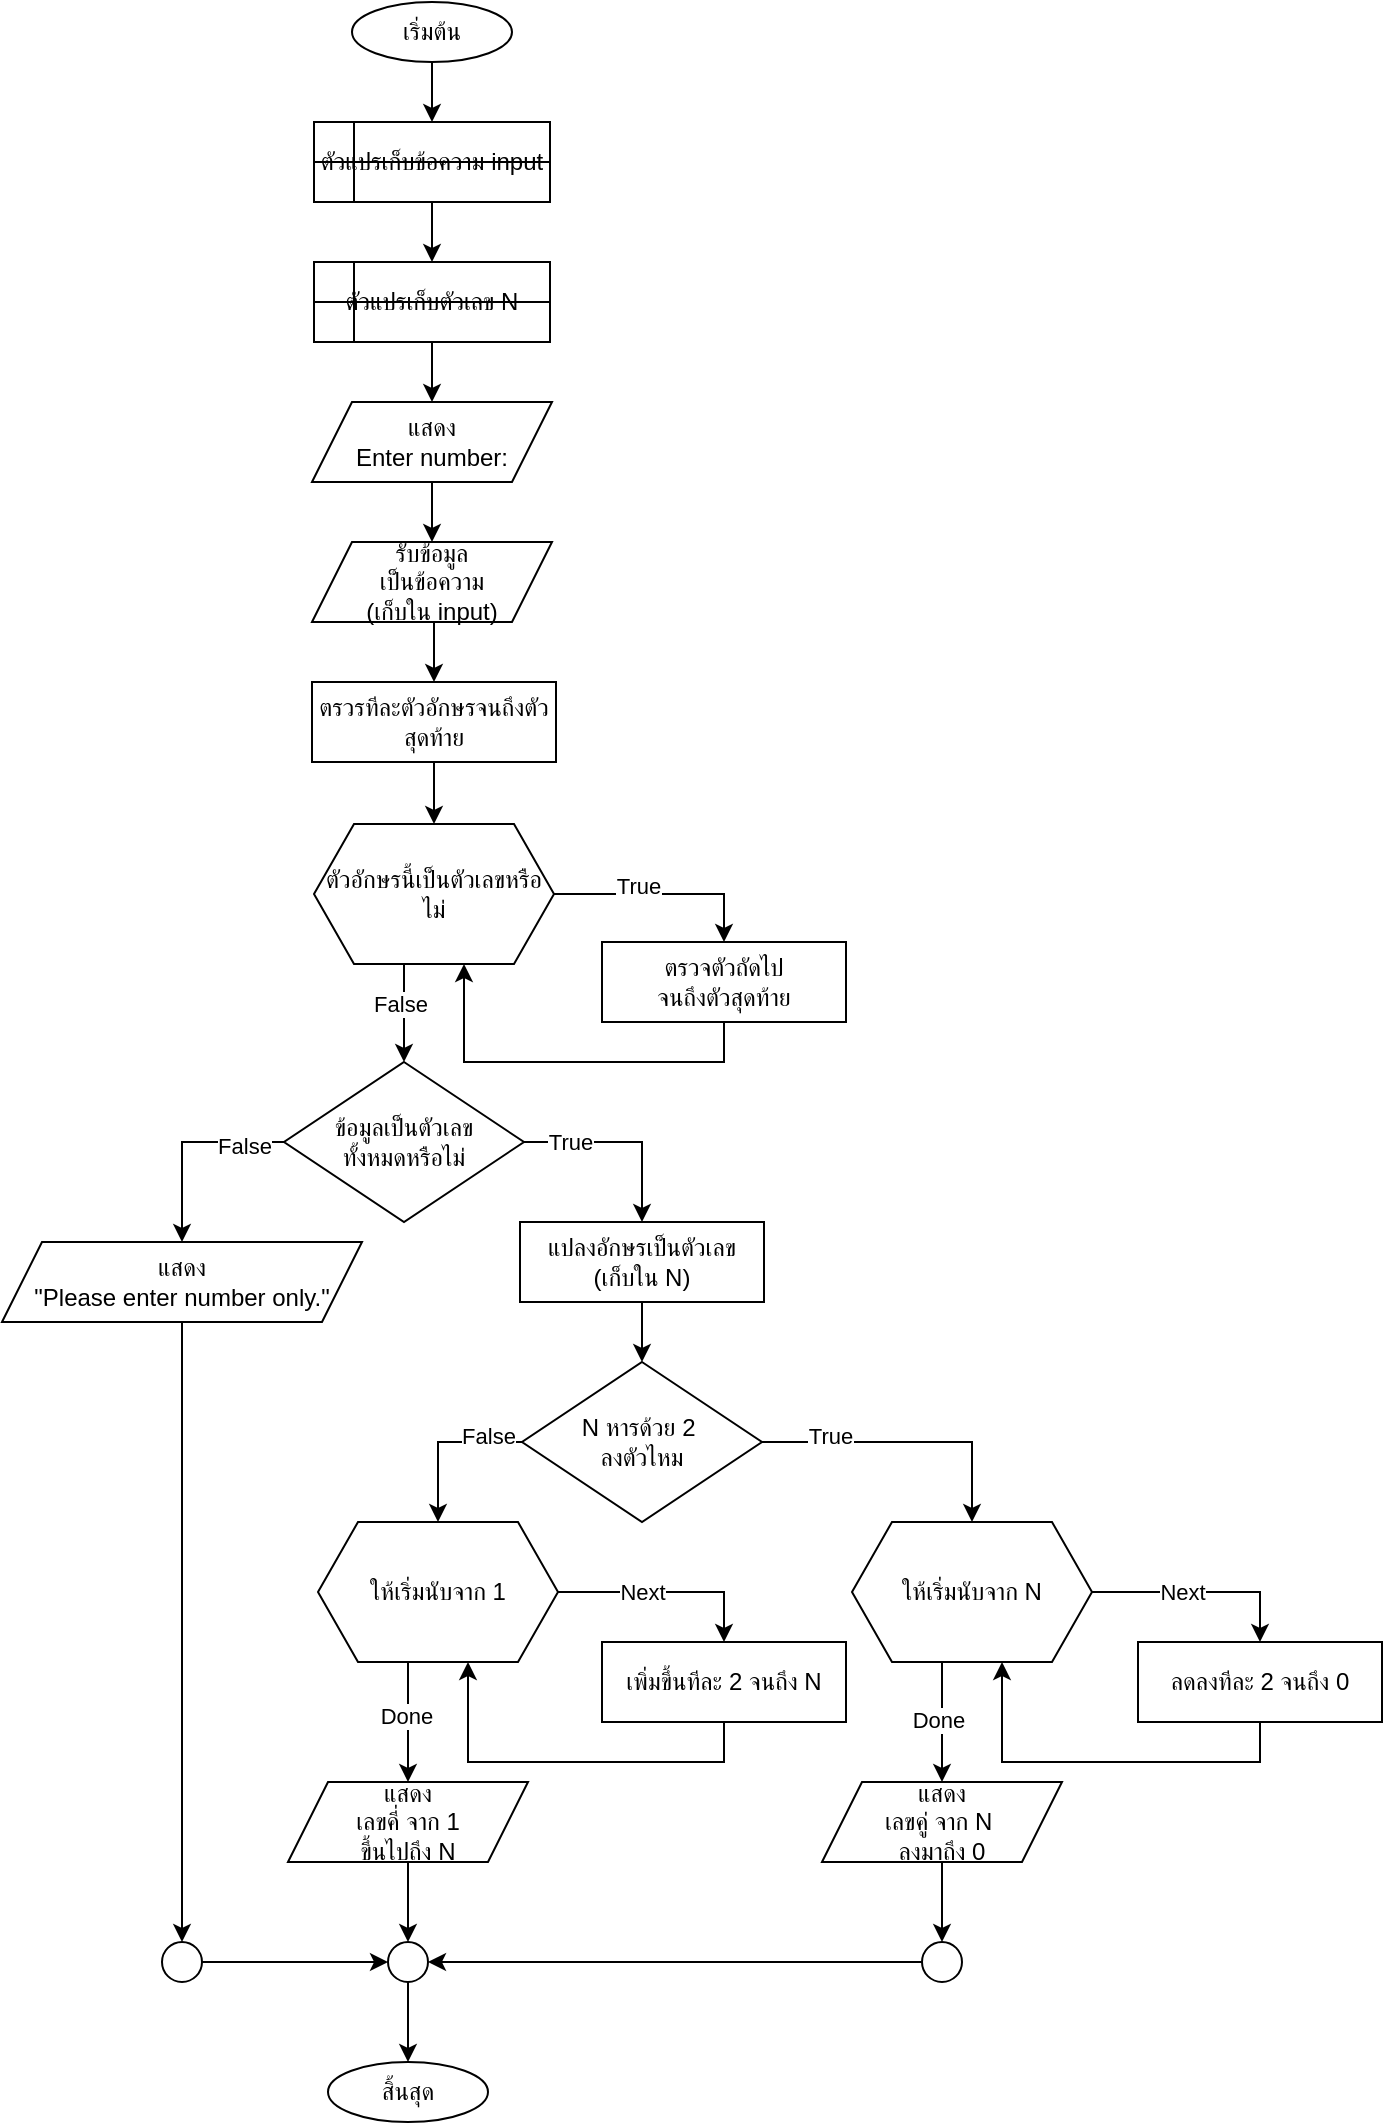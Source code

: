 <mxfile version="28.0.9">
  <diagram name="หน้า-1" id="KGD6qzJ3cK8H4dtYkZQe">
    <mxGraphModel dx="1810" dy="926" grid="1" gridSize="10" guides="1" tooltips="1" connect="1" arrows="1" fold="1" page="1" pageScale="1" pageWidth="1654" pageHeight="2336" math="0" shadow="0">
      <root>
        <mxCell id="0" />
        <mxCell id="1" parent="0" />
        <mxCell id="HFrTMthz7Jt6YIfU-x2g-32" value="" style="edgeStyle=orthogonalEdgeStyle;rounded=0;orthogonalLoop=1;jettySize=auto;html=1;" parent="1" source="HFrTMthz7Jt6YIfU-x2g-1" target="HFrTMthz7Jt6YIfU-x2g-6" edge="1">
          <mxGeometry relative="1" as="geometry" />
        </mxCell>
        <mxCell id="HFrTMthz7Jt6YIfU-x2g-1" value="เริ่มต้น" style="ellipse;whiteSpace=wrap;html=1;" parent="1" vertex="1">
          <mxGeometry x="195" y="10" width="80" height="30" as="geometry" />
        </mxCell>
        <mxCell id="HFrTMthz7Jt6YIfU-x2g-2" value="สิ้นสุด" style="ellipse;whiteSpace=wrap;html=1;" parent="1" vertex="1">
          <mxGeometry x="183" y="1040" width="80" height="30" as="geometry" />
        </mxCell>
        <mxCell id="HFrTMthz7Jt6YIfU-x2g-33" value="" style="edgeStyle=orthogonalEdgeStyle;rounded=0;orthogonalLoop=1;jettySize=auto;html=1;" parent="1" source="HFrTMthz7Jt6YIfU-x2g-6" target="HFrTMthz7Jt6YIfU-x2g-8" edge="1">
          <mxGeometry relative="1" as="geometry" />
        </mxCell>
        <mxCell id="HFrTMthz7Jt6YIfU-x2g-6" value="ตัวแปรเก็บข้อความ input" style="shape=internalStorage;whiteSpace=wrap;html=1;backgroundOutline=1;" parent="1" vertex="1">
          <mxGeometry x="176" y="70" width="118" height="40" as="geometry" />
        </mxCell>
        <mxCell id="HFrTMthz7Jt6YIfU-x2g-34" value="" style="edgeStyle=orthogonalEdgeStyle;rounded=0;orthogonalLoop=1;jettySize=auto;html=1;" parent="1" source="HFrTMthz7Jt6YIfU-x2g-8" target="HFrTMthz7Jt6YIfU-x2g-9" edge="1">
          <mxGeometry relative="1" as="geometry" />
        </mxCell>
        <mxCell id="HFrTMthz7Jt6YIfU-x2g-8" value="ตัวแปรเก็บตัวเลข N" style="shape=internalStorage;whiteSpace=wrap;html=1;backgroundOutline=1;" parent="1" vertex="1">
          <mxGeometry x="176" y="140" width="118" height="40" as="geometry" />
        </mxCell>
        <mxCell id="HFrTMthz7Jt6YIfU-x2g-35" value="" style="edgeStyle=orthogonalEdgeStyle;rounded=0;orthogonalLoop=1;jettySize=auto;html=1;" parent="1" source="HFrTMthz7Jt6YIfU-x2g-9" target="HFrTMthz7Jt6YIfU-x2g-10" edge="1">
          <mxGeometry relative="1" as="geometry" />
        </mxCell>
        <mxCell id="HFrTMthz7Jt6YIfU-x2g-9" value="แสดง&lt;div&gt;Enter number:&lt;/div&gt;" style="shape=parallelogram;perimeter=parallelogramPerimeter;whiteSpace=wrap;html=1;fixedSize=1;" parent="1" vertex="1">
          <mxGeometry x="175" y="210" width="120" height="40" as="geometry" />
        </mxCell>
        <mxCell id="cBldyynDTgbquyn_7xmE-29" style="edgeStyle=orthogonalEdgeStyle;rounded=0;orthogonalLoop=1;jettySize=auto;html=1;exitX=0.5;exitY=1;exitDx=0;exitDy=0;entryX=0.5;entryY=0;entryDx=0;entryDy=0;" parent="1" source="HFrTMthz7Jt6YIfU-x2g-10" target="HFrTMthz7Jt6YIfU-x2g-11" edge="1">
          <mxGeometry relative="1" as="geometry" />
        </mxCell>
        <mxCell id="HFrTMthz7Jt6YIfU-x2g-10" value="รับข้อมูล&lt;div&gt;เป็นข้อความ&lt;/div&gt;&lt;div&gt;(เก็บใน input)&lt;/div&gt;" style="shape=parallelogram;perimeter=parallelogramPerimeter;whiteSpace=wrap;html=1;fixedSize=1;" parent="1" vertex="1">
          <mxGeometry x="175" y="280" width="120" height="40" as="geometry" />
        </mxCell>
        <mxCell id="8d2ErFuVDr-0t92YXGYk-12" value="" style="edgeStyle=orthogonalEdgeStyle;rounded=0;orthogonalLoop=1;jettySize=auto;html=1;" parent="1" source="HFrTMthz7Jt6YIfU-x2g-11" target="HFrTMthz7Jt6YIfU-x2g-18" edge="1">
          <mxGeometry relative="1" as="geometry" />
        </mxCell>
        <mxCell id="HFrTMthz7Jt6YIfU-x2g-11" value="ตรวรทีละตัวอักษรจนถึงตัวสุดท้าย" style="rounded=0;whiteSpace=wrap;html=1;" parent="1" vertex="1">
          <mxGeometry x="175" y="350" width="122" height="40" as="geometry" />
        </mxCell>
        <mxCell id="HFrTMthz7Jt6YIfU-x2g-30" style="edgeStyle=orthogonalEdgeStyle;rounded=0;orthogonalLoop=1;jettySize=auto;html=1;exitX=1;exitY=0.5;exitDx=0;exitDy=0;entryX=0.5;entryY=0;entryDx=0;entryDy=0;" parent="1" source="HFrTMthz7Jt6YIfU-x2g-13" target="HFrTMthz7Jt6YIfU-x2g-23" edge="1">
          <mxGeometry relative="1" as="geometry" />
        </mxCell>
        <mxCell id="HFrTMthz7Jt6YIfU-x2g-39" value="True" style="edgeLabel;html=1;align=center;verticalAlign=middle;resizable=0;points=[];" parent="HFrTMthz7Jt6YIfU-x2g-30" vertex="1" connectable="0">
          <mxGeometry x="-0.719" y="1" relative="1" as="geometry">
            <mxPoint x="9" y="1" as="offset" />
          </mxGeometry>
        </mxCell>
        <mxCell id="cBldyynDTgbquyn_7xmE-8" style="edgeStyle=orthogonalEdgeStyle;rounded=0;orthogonalLoop=1;jettySize=auto;html=1;exitX=0;exitY=0.5;exitDx=0;exitDy=0;entryX=0.5;entryY=0;entryDx=0;entryDy=0;" parent="1" source="HFrTMthz7Jt6YIfU-x2g-13" target="cBldyynDTgbquyn_7xmE-1" edge="1">
          <mxGeometry relative="1" as="geometry" />
        </mxCell>
        <mxCell id="cBldyynDTgbquyn_7xmE-9" value="False" style="edgeLabel;html=1;align=center;verticalAlign=middle;resizable=0;points=[];" parent="cBldyynDTgbquyn_7xmE-8" vertex="1" connectable="0">
          <mxGeometry x="-0.594" y="2" relative="1" as="geometry">
            <mxPoint as="offset" />
          </mxGeometry>
        </mxCell>
        <mxCell id="HFrTMthz7Jt6YIfU-x2g-13" value="ข้อมูลเป็นตัวเลข&lt;div&gt;ทั้งหมดหรือไม่&lt;/div&gt;" style="rhombus;whiteSpace=wrap;html=1;" parent="1" vertex="1">
          <mxGeometry x="161" y="540" width="120" height="80" as="geometry" />
        </mxCell>
        <mxCell id="8d2ErFuVDr-0t92YXGYk-1" value="" style="edgeStyle=orthogonalEdgeStyle;rounded=0;orthogonalLoop=1;jettySize=auto;html=1;entryX=0.5;entryY=0;entryDx=0;entryDy=0;" parent="1" source="HFrTMthz7Jt6YIfU-x2g-18" target="HFrTMthz7Jt6YIfU-x2g-21" edge="1">
          <mxGeometry relative="1" as="geometry" />
        </mxCell>
        <mxCell id="8d2ErFuVDr-0t92YXGYk-3" value="True" style="edgeLabel;html=1;align=center;verticalAlign=middle;resizable=0;points=[];" parent="8d2ErFuVDr-0t92YXGYk-1" vertex="1" connectable="0">
          <mxGeometry x="-0.225" y="4" relative="1" as="geometry">
            <mxPoint as="offset" />
          </mxGeometry>
        </mxCell>
        <mxCell id="8d2ErFuVDr-0t92YXGYk-26" style="edgeStyle=orthogonalEdgeStyle;rounded=0;orthogonalLoop=1;jettySize=auto;html=1;exitX=0.375;exitY=1;exitDx=0;exitDy=0;entryX=0.5;entryY=0;entryDx=0;entryDy=0;" parent="1" source="HFrTMthz7Jt6YIfU-x2g-18" target="HFrTMthz7Jt6YIfU-x2g-13" edge="1">
          <mxGeometry relative="1" as="geometry" />
        </mxCell>
        <mxCell id="8d2ErFuVDr-0t92YXGYk-27" value="False" style="edgeLabel;html=1;align=center;verticalAlign=middle;resizable=0;points=[];" parent="8d2ErFuVDr-0t92YXGYk-26" vertex="1" connectable="0">
          <mxGeometry x="-0.207" y="-2" relative="1" as="geometry">
            <mxPoint as="offset" />
          </mxGeometry>
        </mxCell>
        <mxCell id="HFrTMthz7Jt6YIfU-x2g-18" value="ตัวอักษรนี้เป็นตัวเลขหรือไม่" style="shape=hexagon;perimeter=hexagonPerimeter2;whiteSpace=wrap;html=1;fixedSize=1;" parent="1" vertex="1">
          <mxGeometry x="176" y="421" width="120" height="70" as="geometry" />
        </mxCell>
        <mxCell id="4uIMqBJFc1xASnDzblz7-1" style="edgeStyle=orthogonalEdgeStyle;rounded=0;orthogonalLoop=1;jettySize=auto;html=1;exitX=0.5;exitY=1;exitDx=0;exitDy=0;entryX=0.625;entryY=1;entryDx=0;entryDy=0;" edge="1" parent="1" source="HFrTMthz7Jt6YIfU-x2g-21" target="HFrTMthz7Jt6YIfU-x2g-18">
          <mxGeometry relative="1" as="geometry" />
        </mxCell>
        <mxCell id="HFrTMthz7Jt6YIfU-x2g-21" value="ตรวจตัวถัดไป&lt;div&gt;จนถึงตัวสุดท้าย&lt;/div&gt;" style="rounded=0;whiteSpace=wrap;html=1;" parent="1" vertex="1">
          <mxGeometry x="320" y="480" width="122" height="40" as="geometry" />
        </mxCell>
        <mxCell id="cBldyynDTgbquyn_7xmE-26" value="" style="edgeStyle=orthogonalEdgeStyle;rounded=0;orthogonalLoop=1;jettySize=auto;html=1;" parent="1" source="HFrTMthz7Jt6YIfU-x2g-23" target="cBldyynDTgbquyn_7xmE-2" edge="1">
          <mxGeometry relative="1" as="geometry" />
        </mxCell>
        <mxCell id="HFrTMthz7Jt6YIfU-x2g-23" value="แปลงอักษรเป็นตัวเลข&lt;div&gt;(เก็บใน N)&lt;/div&gt;" style="rounded=0;whiteSpace=wrap;html=1;" parent="1" vertex="1">
          <mxGeometry x="279" y="620" width="122" height="40" as="geometry" />
        </mxCell>
        <mxCell id="8d2ErFuVDr-0t92YXGYk-30" style="edgeStyle=orthogonalEdgeStyle;rounded=0;orthogonalLoop=1;jettySize=auto;html=1;exitX=0.5;exitY=1;exitDx=0;exitDy=0;entryX=0.5;entryY=0;entryDx=0;entryDy=0;" parent="1" source="cBldyynDTgbquyn_7xmE-1" target="cBldyynDTgbquyn_7xmE-19" edge="1">
          <mxGeometry relative="1" as="geometry" />
        </mxCell>
        <mxCell id="cBldyynDTgbquyn_7xmE-1" value="แสดง&lt;div&gt;&quot;Please enter number only.&quot;&lt;/div&gt;" style="shape=parallelogram;perimeter=parallelogramPerimeter;whiteSpace=wrap;html=1;fixedSize=1;" parent="1" vertex="1">
          <mxGeometry x="20" y="630" width="180" height="40" as="geometry" />
        </mxCell>
        <mxCell id="8d2ErFuVDr-0t92YXGYk-6" style="edgeStyle=orthogonalEdgeStyle;rounded=0;orthogonalLoop=1;jettySize=auto;html=1;exitX=1;exitY=0.5;exitDx=0;exitDy=0;entryX=0.5;entryY=0;entryDx=0;entryDy=0;" parent="1" source="cBldyynDTgbquyn_7xmE-2" target="8d2ErFuVDr-0t92YXGYk-4" edge="1">
          <mxGeometry relative="1" as="geometry" />
        </mxCell>
        <mxCell id="8d2ErFuVDr-0t92YXGYk-8" value="True" style="edgeLabel;html=1;align=center;verticalAlign=middle;resizable=0;points=[];" parent="8d2ErFuVDr-0t92YXGYk-6" vertex="1" connectable="0">
          <mxGeometry x="-0.535" y="3" relative="1" as="geometry">
            <mxPoint as="offset" />
          </mxGeometry>
        </mxCell>
        <mxCell id="8d2ErFuVDr-0t92YXGYk-7" style="edgeStyle=orthogonalEdgeStyle;rounded=0;orthogonalLoop=1;jettySize=auto;html=1;exitX=0;exitY=0.5;exitDx=0;exitDy=0;entryX=0.5;entryY=0;entryDx=0;entryDy=0;" parent="1" source="cBldyynDTgbquyn_7xmE-2" target="8d2ErFuVDr-0t92YXGYk-5" edge="1">
          <mxGeometry relative="1" as="geometry" />
        </mxCell>
        <mxCell id="8d2ErFuVDr-0t92YXGYk-9" value="False" style="edgeLabel;html=1;align=center;verticalAlign=middle;resizable=0;points=[];" parent="8d2ErFuVDr-0t92YXGYk-7" vertex="1" connectable="0">
          <mxGeometry x="-0.576" y="-3" relative="1" as="geometry">
            <mxPoint as="offset" />
          </mxGeometry>
        </mxCell>
        <mxCell id="cBldyynDTgbquyn_7xmE-2" value="N หารด้วย 2&amp;nbsp;&lt;div&gt;ลงตัวไหม&lt;/div&gt;" style="rhombus;whiteSpace=wrap;html=1;" parent="1" vertex="1">
          <mxGeometry x="280" y="690" width="120" height="80" as="geometry" />
        </mxCell>
        <mxCell id="8d2ErFuVDr-0t92YXGYk-29" value="" style="edgeStyle=orthogonalEdgeStyle;rounded=0;orthogonalLoop=1;jettySize=auto;html=1;" parent="1" source="cBldyynDTgbquyn_7xmE-4" target="cBldyynDTgbquyn_7xmE-16" edge="1">
          <mxGeometry relative="1" as="geometry" />
        </mxCell>
        <mxCell id="cBldyynDTgbquyn_7xmE-4" value="แสดง&lt;div&gt;เลขคู่ จาก N&amp;nbsp;&lt;/div&gt;&lt;div&gt;ลงมาถึง 0&lt;/div&gt;" style="shape=parallelogram;perimeter=parallelogramPerimeter;whiteSpace=wrap;html=1;fixedSize=1;" parent="1" vertex="1">
          <mxGeometry x="430" y="900" width="120" height="40" as="geometry" />
        </mxCell>
        <mxCell id="8d2ErFuVDr-0t92YXGYk-28" value="" style="edgeStyle=orthogonalEdgeStyle;rounded=0;orthogonalLoop=1;jettySize=auto;html=1;" parent="1" source="cBldyynDTgbquyn_7xmE-5" target="cBldyynDTgbquyn_7xmE-17" edge="1">
          <mxGeometry relative="1" as="geometry" />
        </mxCell>
        <mxCell id="cBldyynDTgbquyn_7xmE-5" value="แสดง&lt;div&gt;เลขคี่ จาก 1&lt;/div&gt;&lt;div&gt;ขึ้นไปถึง N&lt;/div&gt;" style="shape=parallelogram;perimeter=parallelogramPerimeter;whiteSpace=wrap;html=1;fixedSize=1;" parent="1" vertex="1">
          <mxGeometry x="163" y="900" width="120" height="40" as="geometry" />
        </mxCell>
        <mxCell id="cBldyynDTgbquyn_7xmE-25" style="edgeStyle=orthogonalEdgeStyle;rounded=0;orthogonalLoop=1;jettySize=auto;html=1;exitX=0;exitY=0.5;exitDx=0;exitDy=0;entryX=1;entryY=0.5;entryDx=0;entryDy=0;" parent="1" source="cBldyynDTgbquyn_7xmE-16" target="cBldyynDTgbquyn_7xmE-17" edge="1">
          <mxGeometry relative="1" as="geometry" />
        </mxCell>
        <mxCell id="cBldyynDTgbquyn_7xmE-16" value="" style="ellipse;whiteSpace=wrap;html=1;aspect=fixed;" parent="1" vertex="1">
          <mxGeometry x="480" y="980" width="20" height="20" as="geometry" />
        </mxCell>
        <mxCell id="cBldyynDTgbquyn_7xmE-22" value="" style="edgeStyle=orthogonalEdgeStyle;rounded=0;orthogonalLoop=1;jettySize=auto;html=1;" parent="1" source="cBldyynDTgbquyn_7xmE-17" target="HFrTMthz7Jt6YIfU-x2g-2" edge="1">
          <mxGeometry relative="1" as="geometry" />
        </mxCell>
        <mxCell id="cBldyynDTgbquyn_7xmE-17" value="" style="ellipse;whiteSpace=wrap;html=1;aspect=fixed;" parent="1" vertex="1">
          <mxGeometry x="213" y="980" width="20" height="20" as="geometry" />
        </mxCell>
        <mxCell id="cBldyynDTgbquyn_7xmE-21" value="" style="edgeStyle=orthogonalEdgeStyle;rounded=0;orthogonalLoop=1;jettySize=auto;html=1;" parent="1" source="cBldyynDTgbquyn_7xmE-19" target="cBldyynDTgbquyn_7xmE-17" edge="1">
          <mxGeometry relative="1" as="geometry" />
        </mxCell>
        <mxCell id="cBldyynDTgbquyn_7xmE-19" value="" style="ellipse;whiteSpace=wrap;html=1;aspect=fixed;" parent="1" vertex="1">
          <mxGeometry x="100" y="980" width="20" height="20" as="geometry" />
        </mxCell>
        <mxCell id="8d2ErFuVDr-0t92YXGYk-17" value="" style="edgeStyle=orthogonalEdgeStyle;rounded=0;orthogonalLoop=1;jettySize=auto;html=1;entryX=0.5;entryY=0;entryDx=0;entryDy=0;" parent="1" source="8d2ErFuVDr-0t92YXGYk-4" target="8d2ErFuVDr-0t92YXGYk-10" edge="1">
          <mxGeometry relative="1" as="geometry">
            <mxPoint x="698" y="770" as="targetPoint" />
          </mxGeometry>
        </mxCell>
        <mxCell id="8d2ErFuVDr-0t92YXGYk-21" value="Next" style="edgeLabel;html=1;align=center;verticalAlign=middle;resizable=0;points=[];" parent="8d2ErFuVDr-0t92YXGYk-17" vertex="1" connectable="0">
          <mxGeometry x="-0.054" y="-1" relative="1" as="geometry">
            <mxPoint x="-7" y="-1" as="offset" />
          </mxGeometry>
        </mxCell>
        <mxCell id="8d2ErFuVDr-0t92YXGYk-23" style="edgeStyle=orthogonalEdgeStyle;rounded=0;orthogonalLoop=1;jettySize=auto;html=1;exitX=0.375;exitY=1;exitDx=0;exitDy=0;entryX=0.5;entryY=0;entryDx=0;entryDy=0;" parent="1" source="8d2ErFuVDr-0t92YXGYk-4" target="cBldyynDTgbquyn_7xmE-4" edge="1">
          <mxGeometry relative="1" as="geometry" />
        </mxCell>
        <mxCell id="8d2ErFuVDr-0t92YXGYk-25" value="Done" style="edgeLabel;html=1;align=center;verticalAlign=middle;resizable=0;points=[];" parent="8d2ErFuVDr-0t92YXGYk-23" vertex="1" connectable="0">
          <mxGeometry x="-0.057" y="-2" relative="1" as="geometry">
            <mxPoint as="offset" />
          </mxGeometry>
        </mxCell>
        <mxCell id="8d2ErFuVDr-0t92YXGYk-4" value="ให้เริ่มนับจาก N" style="shape=hexagon;perimeter=hexagonPerimeter2;whiteSpace=wrap;html=1;fixedSize=1;" parent="1" vertex="1">
          <mxGeometry x="445" y="770" width="120" height="70" as="geometry" />
        </mxCell>
        <mxCell id="8d2ErFuVDr-0t92YXGYk-16" value="" style="edgeStyle=orthogonalEdgeStyle;rounded=0;orthogonalLoop=1;jettySize=auto;html=1;entryX=0.5;entryY=0;entryDx=0;entryDy=0;" parent="1" source="8d2ErFuVDr-0t92YXGYk-5" target="8d2ErFuVDr-0t92YXGYk-11" edge="1">
          <mxGeometry relative="1" as="geometry" />
        </mxCell>
        <mxCell id="8d2ErFuVDr-0t92YXGYk-20" value="Next" style="edgeLabel;html=1;align=center;verticalAlign=middle;resizable=0;points=[];" parent="8d2ErFuVDr-0t92YXGYk-16" vertex="1" connectable="0">
          <mxGeometry x="-0.077" y="2" relative="1" as="geometry">
            <mxPoint x="-8" y="2" as="offset" />
          </mxGeometry>
        </mxCell>
        <mxCell id="8d2ErFuVDr-0t92YXGYk-22" style="edgeStyle=orthogonalEdgeStyle;rounded=0;orthogonalLoop=1;jettySize=auto;html=1;exitX=0.375;exitY=1;exitDx=0;exitDy=0;entryX=0.5;entryY=0;entryDx=0;entryDy=0;" parent="1" source="8d2ErFuVDr-0t92YXGYk-5" target="cBldyynDTgbquyn_7xmE-5" edge="1">
          <mxGeometry relative="1" as="geometry" />
        </mxCell>
        <mxCell id="8d2ErFuVDr-0t92YXGYk-24" value="Done" style="edgeLabel;html=1;align=center;verticalAlign=middle;resizable=0;points=[];" parent="8d2ErFuVDr-0t92YXGYk-22" vertex="1" connectable="0">
          <mxGeometry x="-0.114" y="-1" relative="1" as="geometry">
            <mxPoint as="offset" />
          </mxGeometry>
        </mxCell>
        <mxCell id="8d2ErFuVDr-0t92YXGYk-5" value="ให้เริ่มนับจาก 1" style="shape=hexagon;perimeter=hexagonPerimeter2;whiteSpace=wrap;html=1;fixedSize=1;" parent="1" vertex="1">
          <mxGeometry x="178" y="770" width="120" height="70" as="geometry" />
        </mxCell>
        <mxCell id="4uIMqBJFc1xASnDzblz7-2" style="edgeStyle=orthogonalEdgeStyle;rounded=0;orthogonalLoop=1;jettySize=auto;html=1;exitX=0.5;exitY=1;exitDx=0;exitDy=0;entryX=0.625;entryY=1;entryDx=0;entryDy=0;" edge="1" parent="1" source="8d2ErFuVDr-0t92YXGYk-10" target="8d2ErFuVDr-0t92YXGYk-4">
          <mxGeometry relative="1" as="geometry" />
        </mxCell>
        <mxCell id="8d2ErFuVDr-0t92YXGYk-10" value="ลดลงทีละ 2 จนถึง 0" style="rounded=0;whiteSpace=wrap;html=1;" parent="1" vertex="1">
          <mxGeometry x="588" y="830" width="122" height="40" as="geometry" />
        </mxCell>
        <mxCell id="4uIMqBJFc1xASnDzblz7-3" style="edgeStyle=orthogonalEdgeStyle;rounded=0;orthogonalLoop=1;jettySize=auto;html=1;exitX=0.5;exitY=1;exitDx=0;exitDy=0;entryX=0.625;entryY=1;entryDx=0;entryDy=0;" edge="1" parent="1" source="8d2ErFuVDr-0t92YXGYk-11" target="8d2ErFuVDr-0t92YXGYk-5">
          <mxGeometry relative="1" as="geometry" />
        </mxCell>
        <mxCell id="8d2ErFuVDr-0t92YXGYk-11" value="เพิ่มขึ้นทีละ 2 จนถึง N" style="rounded=0;whiteSpace=wrap;html=1;" parent="1" vertex="1">
          <mxGeometry x="320" y="830" width="122" height="40" as="geometry" />
        </mxCell>
      </root>
    </mxGraphModel>
  </diagram>
</mxfile>
